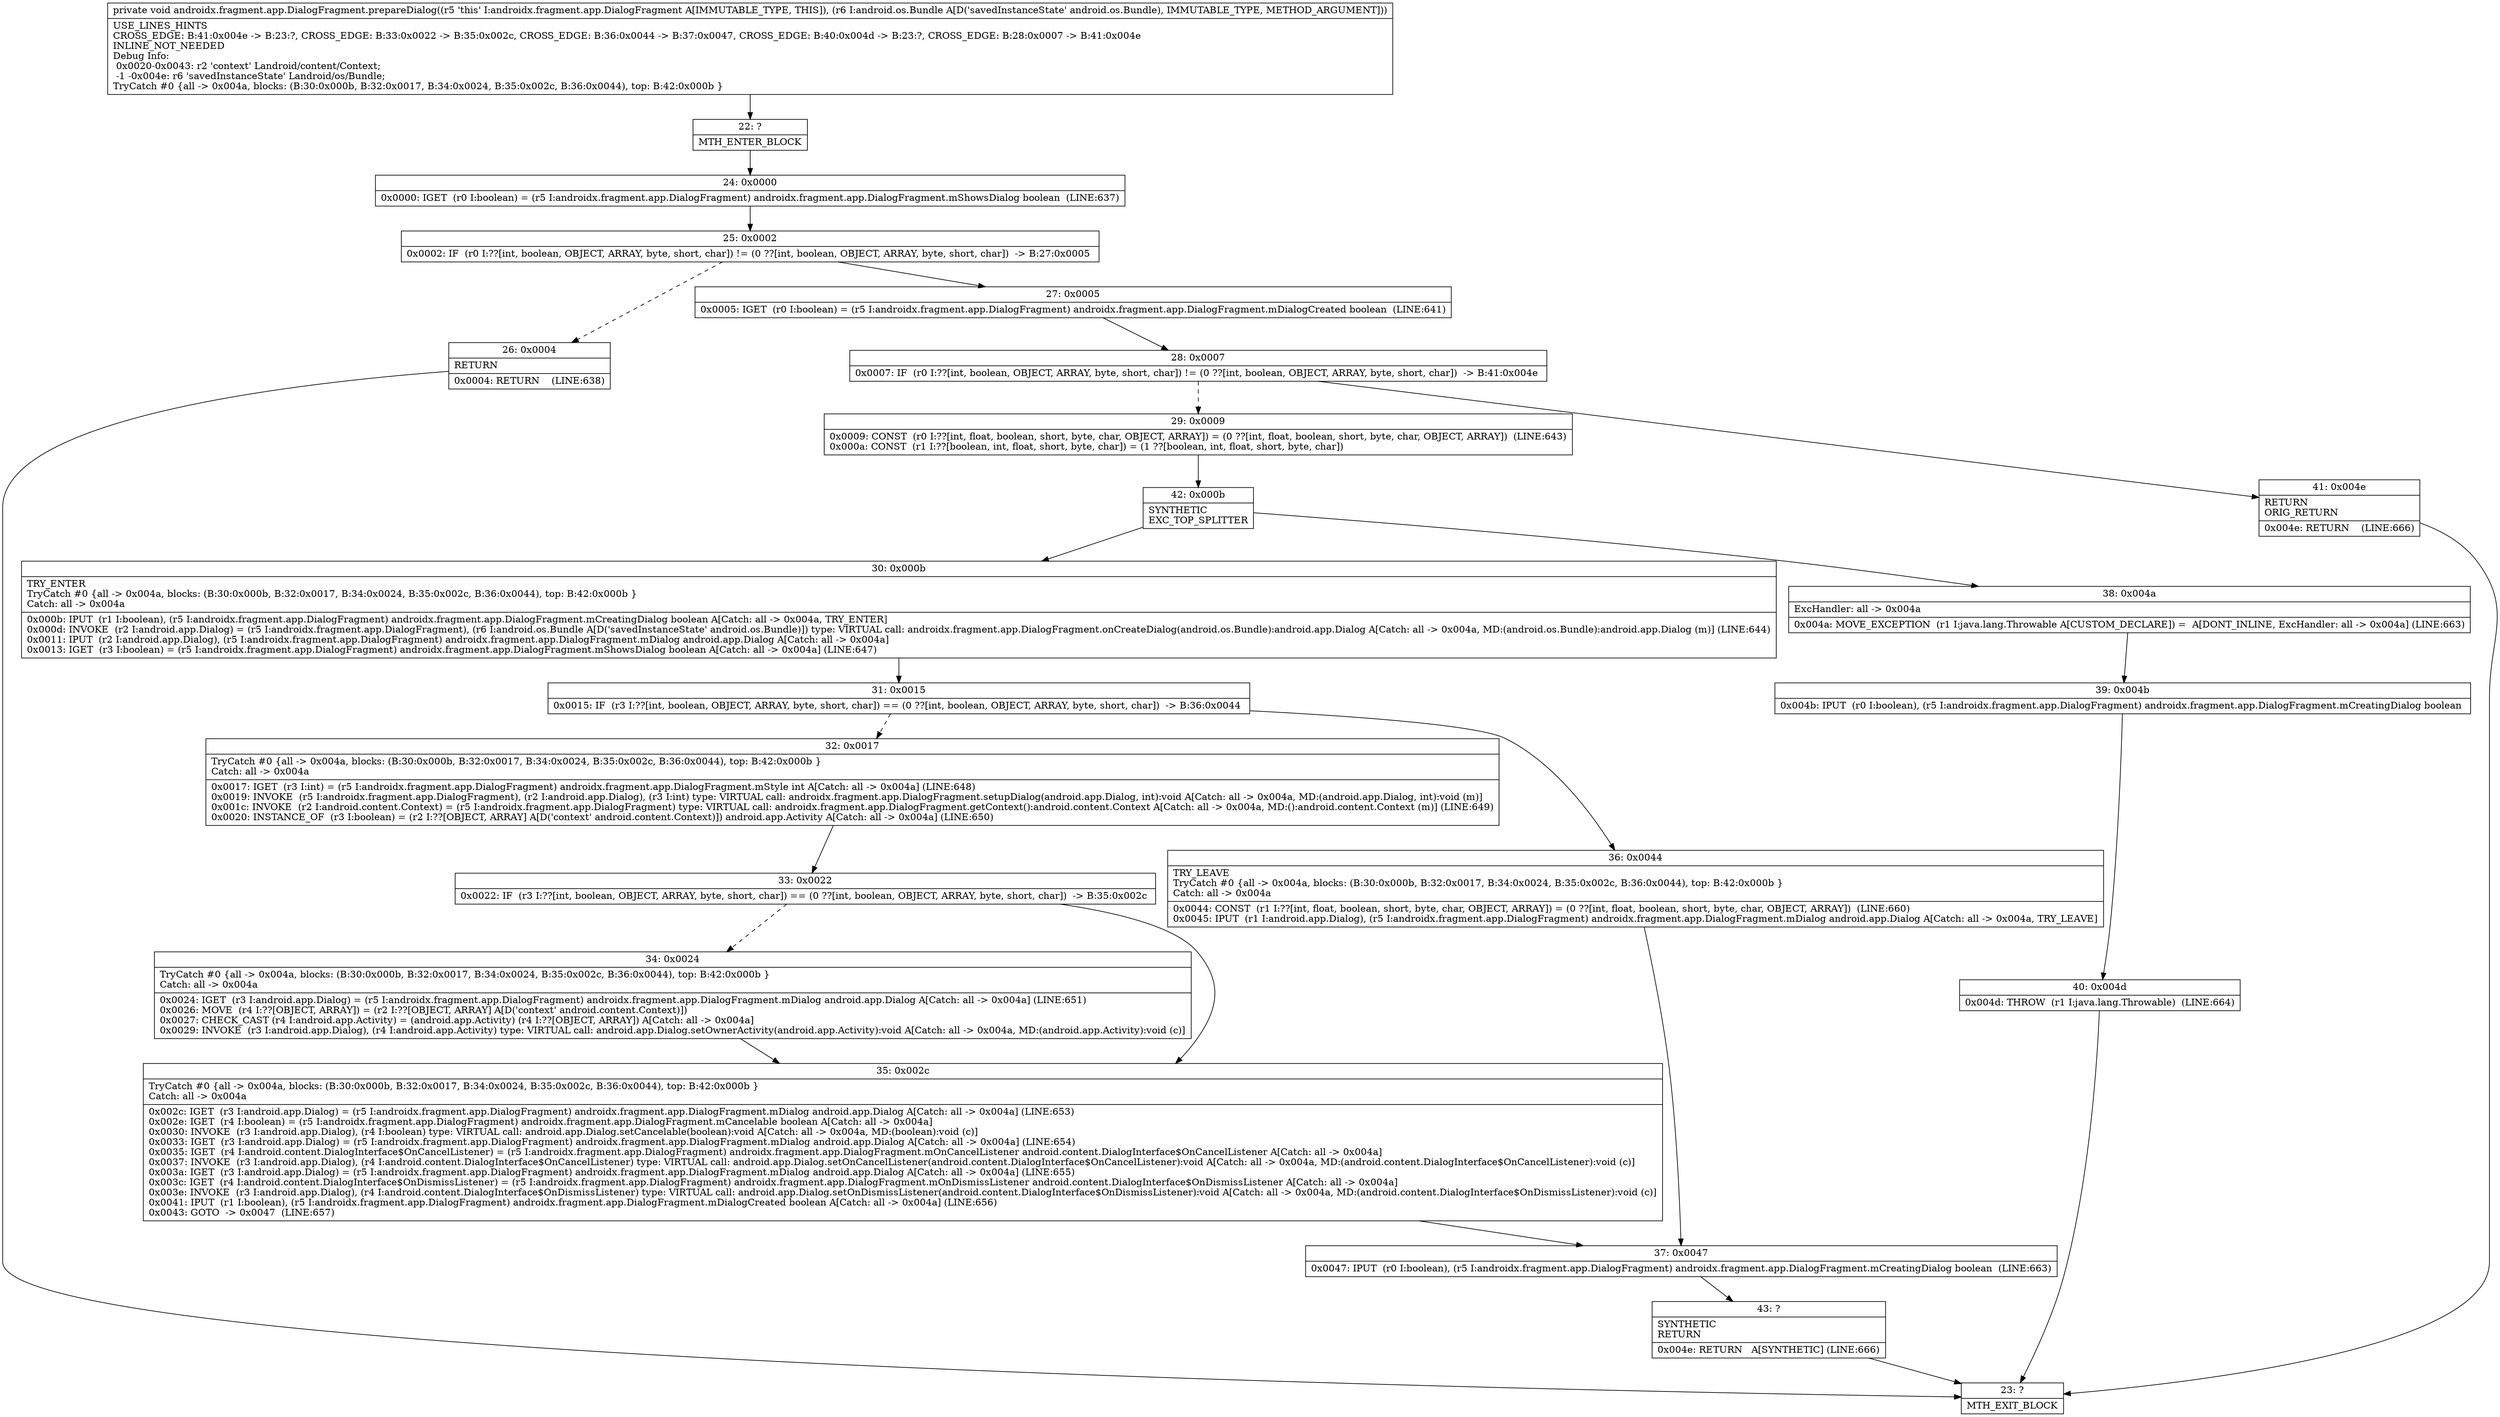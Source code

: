 digraph "CFG forandroidx.fragment.app.DialogFragment.prepareDialog(Landroid\/os\/Bundle;)V" {
Node_22 [shape=record,label="{22\:\ ?|MTH_ENTER_BLOCK\l}"];
Node_24 [shape=record,label="{24\:\ 0x0000|0x0000: IGET  (r0 I:boolean) = (r5 I:androidx.fragment.app.DialogFragment) androidx.fragment.app.DialogFragment.mShowsDialog boolean  (LINE:637)\l}"];
Node_25 [shape=record,label="{25\:\ 0x0002|0x0002: IF  (r0 I:??[int, boolean, OBJECT, ARRAY, byte, short, char]) != (0 ??[int, boolean, OBJECT, ARRAY, byte, short, char])  \-\> B:27:0x0005 \l}"];
Node_26 [shape=record,label="{26\:\ 0x0004|RETURN\l|0x0004: RETURN    (LINE:638)\l}"];
Node_23 [shape=record,label="{23\:\ ?|MTH_EXIT_BLOCK\l}"];
Node_27 [shape=record,label="{27\:\ 0x0005|0x0005: IGET  (r0 I:boolean) = (r5 I:androidx.fragment.app.DialogFragment) androidx.fragment.app.DialogFragment.mDialogCreated boolean  (LINE:641)\l}"];
Node_28 [shape=record,label="{28\:\ 0x0007|0x0007: IF  (r0 I:??[int, boolean, OBJECT, ARRAY, byte, short, char]) != (0 ??[int, boolean, OBJECT, ARRAY, byte, short, char])  \-\> B:41:0x004e \l}"];
Node_29 [shape=record,label="{29\:\ 0x0009|0x0009: CONST  (r0 I:??[int, float, boolean, short, byte, char, OBJECT, ARRAY]) = (0 ??[int, float, boolean, short, byte, char, OBJECT, ARRAY])  (LINE:643)\l0x000a: CONST  (r1 I:??[boolean, int, float, short, byte, char]) = (1 ??[boolean, int, float, short, byte, char]) \l}"];
Node_42 [shape=record,label="{42\:\ 0x000b|SYNTHETIC\lEXC_TOP_SPLITTER\l}"];
Node_30 [shape=record,label="{30\:\ 0x000b|TRY_ENTER\lTryCatch #0 \{all \-\> 0x004a, blocks: (B:30:0x000b, B:32:0x0017, B:34:0x0024, B:35:0x002c, B:36:0x0044), top: B:42:0x000b \}\lCatch: all \-\> 0x004a\l|0x000b: IPUT  (r1 I:boolean), (r5 I:androidx.fragment.app.DialogFragment) androidx.fragment.app.DialogFragment.mCreatingDialog boolean A[Catch: all \-\> 0x004a, TRY_ENTER]\l0x000d: INVOKE  (r2 I:android.app.Dialog) = (r5 I:androidx.fragment.app.DialogFragment), (r6 I:android.os.Bundle A[D('savedInstanceState' android.os.Bundle)]) type: VIRTUAL call: androidx.fragment.app.DialogFragment.onCreateDialog(android.os.Bundle):android.app.Dialog A[Catch: all \-\> 0x004a, MD:(android.os.Bundle):android.app.Dialog (m)] (LINE:644)\l0x0011: IPUT  (r2 I:android.app.Dialog), (r5 I:androidx.fragment.app.DialogFragment) androidx.fragment.app.DialogFragment.mDialog android.app.Dialog A[Catch: all \-\> 0x004a]\l0x0013: IGET  (r3 I:boolean) = (r5 I:androidx.fragment.app.DialogFragment) androidx.fragment.app.DialogFragment.mShowsDialog boolean A[Catch: all \-\> 0x004a] (LINE:647)\l}"];
Node_31 [shape=record,label="{31\:\ 0x0015|0x0015: IF  (r3 I:??[int, boolean, OBJECT, ARRAY, byte, short, char]) == (0 ??[int, boolean, OBJECT, ARRAY, byte, short, char])  \-\> B:36:0x0044 \l}"];
Node_32 [shape=record,label="{32\:\ 0x0017|TryCatch #0 \{all \-\> 0x004a, blocks: (B:30:0x000b, B:32:0x0017, B:34:0x0024, B:35:0x002c, B:36:0x0044), top: B:42:0x000b \}\lCatch: all \-\> 0x004a\l|0x0017: IGET  (r3 I:int) = (r5 I:androidx.fragment.app.DialogFragment) androidx.fragment.app.DialogFragment.mStyle int A[Catch: all \-\> 0x004a] (LINE:648)\l0x0019: INVOKE  (r5 I:androidx.fragment.app.DialogFragment), (r2 I:android.app.Dialog), (r3 I:int) type: VIRTUAL call: androidx.fragment.app.DialogFragment.setupDialog(android.app.Dialog, int):void A[Catch: all \-\> 0x004a, MD:(android.app.Dialog, int):void (m)]\l0x001c: INVOKE  (r2 I:android.content.Context) = (r5 I:androidx.fragment.app.DialogFragment) type: VIRTUAL call: androidx.fragment.app.DialogFragment.getContext():android.content.Context A[Catch: all \-\> 0x004a, MD:():android.content.Context (m)] (LINE:649)\l0x0020: INSTANCE_OF  (r3 I:boolean) = (r2 I:??[OBJECT, ARRAY] A[D('context' android.content.Context)]) android.app.Activity A[Catch: all \-\> 0x004a] (LINE:650)\l}"];
Node_33 [shape=record,label="{33\:\ 0x0022|0x0022: IF  (r3 I:??[int, boolean, OBJECT, ARRAY, byte, short, char]) == (0 ??[int, boolean, OBJECT, ARRAY, byte, short, char])  \-\> B:35:0x002c \l}"];
Node_34 [shape=record,label="{34\:\ 0x0024|TryCatch #0 \{all \-\> 0x004a, blocks: (B:30:0x000b, B:32:0x0017, B:34:0x0024, B:35:0x002c, B:36:0x0044), top: B:42:0x000b \}\lCatch: all \-\> 0x004a\l|0x0024: IGET  (r3 I:android.app.Dialog) = (r5 I:androidx.fragment.app.DialogFragment) androidx.fragment.app.DialogFragment.mDialog android.app.Dialog A[Catch: all \-\> 0x004a] (LINE:651)\l0x0026: MOVE  (r4 I:??[OBJECT, ARRAY]) = (r2 I:??[OBJECT, ARRAY] A[D('context' android.content.Context)]) \l0x0027: CHECK_CAST (r4 I:android.app.Activity) = (android.app.Activity) (r4 I:??[OBJECT, ARRAY]) A[Catch: all \-\> 0x004a]\l0x0029: INVOKE  (r3 I:android.app.Dialog), (r4 I:android.app.Activity) type: VIRTUAL call: android.app.Dialog.setOwnerActivity(android.app.Activity):void A[Catch: all \-\> 0x004a, MD:(android.app.Activity):void (c)]\l}"];
Node_35 [shape=record,label="{35\:\ 0x002c|TryCatch #0 \{all \-\> 0x004a, blocks: (B:30:0x000b, B:32:0x0017, B:34:0x0024, B:35:0x002c, B:36:0x0044), top: B:42:0x000b \}\lCatch: all \-\> 0x004a\l|0x002c: IGET  (r3 I:android.app.Dialog) = (r5 I:androidx.fragment.app.DialogFragment) androidx.fragment.app.DialogFragment.mDialog android.app.Dialog A[Catch: all \-\> 0x004a] (LINE:653)\l0x002e: IGET  (r4 I:boolean) = (r5 I:androidx.fragment.app.DialogFragment) androidx.fragment.app.DialogFragment.mCancelable boolean A[Catch: all \-\> 0x004a]\l0x0030: INVOKE  (r3 I:android.app.Dialog), (r4 I:boolean) type: VIRTUAL call: android.app.Dialog.setCancelable(boolean):void A[Catch: all \-\> 0x004a, MD:(boolean):void (c)]\l0x0033: IGET  (r3 I:android.app.Dialog) = (r5 I:androidx.fragment.app.DialogFragment) androidx.fragment.app.DialogFragment.mDialog android.app.Dialog A[Catch: all \-\> 0x004a] (LINE:654)\l0x0035: IGET  (r4 I:android.content.DialogInterface$OnCancelListener) = (r5 I:androidx.fragment.app.DialogFragment) androidx.fragment.app.DialogFragment.mOnCancelListener android.content.DialogInterface$OnCancelListener A[Catch: all \-\> 0x004a]\l0x0037: INVOKE  (r3 I:android.app.Dialog), (r4 I:android.content.DialogInterface$OnCancelListener) type: VIRTUAL call: android.app.Dialog.setOnCancelListener(android.content.DialogInterface$OnCancelListener):void A[Catch: all \-\> 0x004a, MD:(android.content.DialogInterface$OnCancelListener):void (c)]\l0x003a: IGET  (r3 I:android.app.Dialog) = (r5 I:androidx.fragment.app.DialogFragment) androidx.fragment.app.DialogFragment.mDialog android.app.Dialog A[Catch: all \-\> 0x004a] (LINE:655)\l0x003c: IGET  (r4 I:android.content.DialogInterface$OnDismissListener) = (r5 I:androidx.fragment.app.DialogFragment) androidx.fragment.app.DialogFragment.mOnDismissListener android.content.DialogInterface$OnDismissListener A[Catch: all \-\> 0x004a]\l0x003e: INVOKE  (r3 I:android.app.Dialog), (r4 I:android.content.DialogInterface$OnDismissListener) type: VIRTUAL call: android.app.Dialog.setOnDismissListener(android.content.DialogInterface$OnDismissListener):void A[Catch: all \-\> 0x004a, MD:(android.content.DialogInterface$OnDismissListener):void (c)]\l0x0041: IPUT  (r1 I:boolean), (r5 I:androidx.fragment.app.DialogFragment) androidx.fragment.app.DialogFragment.mDialogCreated boolean A[Catch: all \-\> 0x004a] (LINE:656)\l0x0043: GOTO  \-\> 0x0047  (LINE:657)\l}"];
Node_37 [shape=record,label="{37\:\ 0x0047|0x0047: IPUT  (r0 I:boolean), (r5 I:androidx.fragment.app.DialogFragment) androidx.fragment.app.DialogFragment.mCreatingDialog boolean  (LINE:663)\l}"];
Node_43 [shape=record,label="{43\:\ ?|SYNTHETIC\lRETURN\l|0x004e: RETURN   A[SYNTHETIC] (LINE:666)\l}"];
Node_36 [shape=record,label="{36\:\ 0x0044|TRY_LEAVE\lTryCatch #0 \{all \-\> 0x004a, blocks: (B:30:0x000b, B:32:0x0017, B:34:0x0024, B:35:0x002c, B:36:0x0044), top: B:42:0x000b \}\lCatch: all \-\> 0x004a\l|0x0044: CONST  (r1 I:??[int, float, boolean, short, byte, char, OBJECT, ARRAY]) = (0 ??[int, float, boolean, short, byte, char, OBJECT, ARRAY])  (LINE:660)\l0x0045: IPUT  (r1 I:android.app.Dialog), (r5 I:androidx.fragment.app.DialogFragment) androidx.fragment.app.DialogFragment.mDialog android.app.Dialog A[Catch: all \-\> 0x004a, TRY_LEAVE]\l}"];
Node_38 [shape=record,label="{38\:\ 0x004a|ExcHandler: all \-\> 0x004a\l|0x004a: MOVE_EXCEPTION  (r1 I:java.lang.Throwable A[CUSTOM_DECLARE]) =  A[DONT_INLINE, ExcHandler: all \-\> 0x004a] (LINE:663)\l}"];
Node_39 [shape=record,label="{39\:\ 0x004b|0x004b: IPUT  (r0 I:boolean), (r5 I:androidx.fragment.app.DialogFragment) androidx.fragment.app.DialogFragment.mCreatingDialog boolean \l}"];
Node_40 [shape=record,label="{40\:\ 0x004d|0x004d: THROW  (r1 I:java.lang.Throwable)  (LINE:664)\l}"];
Node_41 [shape=record,label="{41\:\ 0x004e|RETURN\lORIG_RETURN\l|0x004e: RETURN    (LINE:666)\l}"];
MethodNode[shape=record,label="{private void androidx.fragment.app.DialogFragment.prepareDialog((r5 'this' I:androidx.fragment.app.DialogFragment A[IMMUTABLE_TYPE, THIS]), (r6 I:android.os.Bundle A[D('savedInstanceState' android.os.Bundle), IMMUTABLE_TYPE, METHOD_ARGUMENT]))  | USE_LINES_HINTS\lCROSS_EDGE: B:41:0x004e \-\> B:23:?, CROSS_EDGE: B:33:0x0022 \-\> B:35:0x002c, CROSS_EDGE: B:36:0x0044 \-\> B:37:0x0047, CROSS_EDGE: B:40:0x004d \-\> B:23:?, CROSS_EDGE: B:28:0x0007 \-\> B:41:0x004e\lINLINE_NOT_NEEDED\lDebug Info:\l  0x0020\-0x0043: r2 'context' Landroid\/content\/Context;\l  \-1 \-0x004e: r6 'savedInstanceState' Landroid\/os\/Bundle;\lTryCatch #0 \{all \-\> 0x004a, blocks: (B:30:0x000b, B:32:0x0017, B:34:0x0024, B:35:0x002c, B:36:0x0044), top: B:42:0x000b \}\l}"];
MethodNode -> Node_22;Node_22 -> Node_24;
Node_24 -> Node_25;
Node_25 -> Node_26[style=dashed];
Node_25 -> Node_27;
Node_26 -> Node_23;
Node_27 -> Node_28;
Node_28 -> Node_29[style=dashed];
Node_28 -> Node_41;
Node_29 -> Node_42;
Node_42 -> Node_30;
Node_42 -> Node_38;
Node_30 -> Node_31;
Node_31 -> Node_32[style=dashed];
Node_31 -> Node_36;
Node_32 -> Node_33;
Node_33 -> Node_34[style=dashed];
Node_33 -> Node_35;
Node_34 -> Node_35;
Node_35 -> Node_37;
Node_37 -> Node_43;
Node_43 -> Node_23;
Node_36 -> Node_37;
Node_38 -> Node_39;
Node_39 -> Node_40;
Node_40 -> Node_23;
Node_41 -> Node_23;
}

